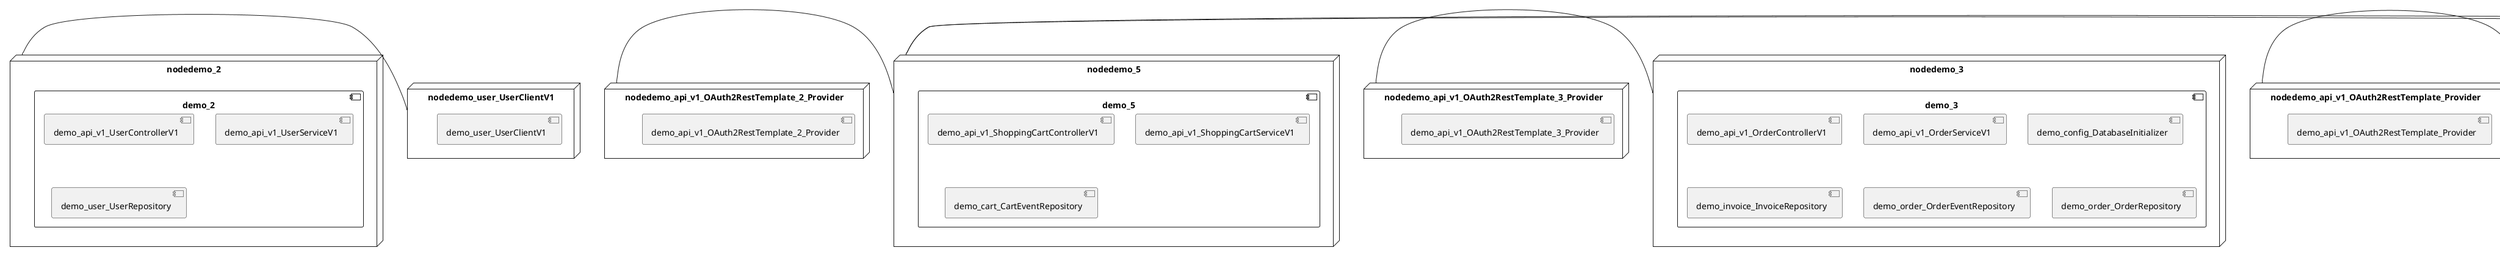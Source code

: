 @startuml
skinparam fixCircleLabelOverlapping true
skinparam componentStyle uml2
node nodedemo {
component demo {
[demo_api_v1_CatalogControllerV1] [[kbastani-spring-cloud-event-sourcing-example.system#_0jhARgavEe-GaPNZk_KCmQ]]
[demo_api_v1_CatalogServiceV1] [[kbastani-spring-cloud-event-sourcing-example.system#_0jhARgavEe-GaPNZk_KCmQ]]
[demo_catalog_CatalogInfoRepository] [[kbastani-spring-cloud-event-sourcing-example.system#_0jhARgavEe-GaPNZk_KCmQ]]
}
}
node nodedemo_2 {
component demo_2 {
[demo_api_v1_UserControllerV1] [[kbastani-spring-cloud-event-sourcing-example.system#_0jhARgavEe-GaPNZk_KCmQ]]
[demo_api_v1_UserServiceV1] [[kbastani-spring-cloud-event-sourcing-example.system#_0jhARgavEe-GaPNZk_KCmQ]]
[demo_user_UserRepository] [[kbastani-spring-cloud-event-sourcing-example.system#_0jhARgavEe-GaPNZk_KCmQ]]
}
}
node nodedemo_3 {
component demo_3 {
[demo_api_v1_OrderControllerV1] [[kbastani-spring-cloud-event-sourcing-example.system#_0jhARgavEe-GaPNZk_KCmQ]]
[demo_api_v1_OrderServiceV1] [[kbastani-spring-cloud-event-sourcing-example.system#_0jhARgavEe-GaPNZk_KCmQ]]
[demo_config_DatabaseInitializer] [[kbastani-spring-cloud-event-sourcing-example.system#_0jhARgavEe-GaPNZk_KCmQ]]
[demo_invoice_InvoiceRepository] [[kbastani-spring-cloud-event-sourcing-example.system#_0jhARgavEe-GaPNZk_KCmQ]]
[demo_order_OrderEventRepository] [[kbastani-spring-cloud-event-sourcing-example.system#_0jhARgavEe-GaPNZk_KCmQ]]
[demo_order_OrderRepository] [[kbastani-spring-cloud-event-sourcing-example.system#_0jhARgavEe-GaPNZk_KCmQ]]
}
}
node nodedemo_4 {
component demo_4 {
[demo_UserController] [[kbastani-spring-cloud-event-sourcing-example.system#_0jhARgavEe-GaPNZk_KCmQ]]
[demo_UserRepository] [[kbastani-spring-cloud-event-sourcing-example.system#_0jhARgavEe-GaPNZk_KCmQ]]
[demo_UserService] [[kbastani-spring-cloud-event-sourcing-example.system#_0jhARgavEe-GaPNZk_KCmQ]]
[demo_login_UserController] [[kbastani-spring-cloud-event-sourcing-example.system#_0jhARgavEe-GaPNZk_KCmQ]]
}
}
node nodedemo_5 {
component demo_5 {
[demo_api_v1_ShoppingCartControllerV1] [[kbastani-spring-cloud-event-sourcing-example.system#_0jhARgavEe-GaPNZk_KCmQ]]
[demo_api_v1_ShoppingCartServiceV1] [[kbastani-spring-cloud-event-sourcing-example.system#_0jhARgavEe-GaPNZk_KCmQ]]
[demo_cart_CartEventRepository] [[kbastani-spring-cloud-event-sourcing-example.system#_0jhARgavEe-GaPNZk_KCmQ]]
}
}
node nodedemo_6 {
component demo_6 {
[demo_account_AccountRepository] [[kbastani-spring-cloud-event-sourcing-example.system#_0jhARgavEe-GaPNZk_KCmQ]]
[demo_api_v1_AccountControllerV1] [[kbastani-spring-cloud-event-sourcing-example.system#_0jhARgavEe-GaPNZk_KCmQ]]
[demo_api_v1_AccountServiceV1] [[kbastani-spring-cloud-event-sourcing-example.system#_0jhARgavEe-GaPNZk_KCmQ]]
}
}
node nodedemo_7 {
component demo_7 {
[DatabaseInitializer] [[kbastani-spring-cloud-event-sourcing-example.system#_0jhARgavEe-GaPNZk_KCmQ]]
}
}
node nodedemo_v1 {
component demo_v1 {
[demo_v1_InventoryControllerV1] [[kbastani-spring-cloud-event-sourcing-example.system#_0jhARgavEe-GaPNZk_KCmQ]]
[demo_v1_InventoryServiceV1] [[kbastani-spring-cloud-event-sourcing-example.system#_0jhARgavEe-GaPNZk_KCmQ]]
}
}
node nodedemo_api_v1_OAuth2RestTemplate_2_Provider {
[demo_api_v1_OAuth2RestTemplate_2_Provider] [[kbastani-spring-cloud-event-sourcing-example.system#_0jhARgavEe-GaPNZk_KCmQ]]
}
node nodedemo_api_v1_OAuth2RestTemplate_3_Provider {
[demo_api_v1_OAuth2RestTemplate_3_Provider] [[kbastani-spring-cloud-event-sourcing-example.system#_0jhARgavEe-GaPNZk_KCmQ]]
}
node nodedemo_api_v1_OAuth2RestTemplate_Provider {
[demo_api_v1_OAuth2RestTemplate_Provider] [[kbastani-spring-cloud-event-sourcing-example.system#_0jhARgavEe-GaPNZk_KCmQ]]
}
node nodedemo_api_v1_RestTemplate_2_Provider {
[demo_api_v1_RestTemplate_2_Provider] [[kbastani-spring-cloud-event-sourcing-example.system#_0jhARgavEe-GaPNZk_KCmQ]]
}
node nodedemo_api_v1_RestTemplate_Provider {
[demo_api_v1_RestTemplate_Provider] [[kbastani-spring-cloud-event-sourcing-example.system#_0jhARgavEe-GaPNZk_KCmQ]]
}
node nodedemo_inventory_InventoryRepository_Provider {
[demo_inventory_InventoryRepository_Provider] [[kbastani-spring-cloud-event-sourcing-example.system#_0jhARgavEe-GaPNZk_KCmQ]]
}
node nodedemo_login_AuthenticationManager_Provider {
[demo_login_AuthenticationManager_Provider] [[kbastani-spring-cloud-event-sourcing-example.system#_0jhARgavEe-GaPNZk_KCmQ]]
}
node nodedemo_login_ClientDetailsService_Provider {
[demo_login_ClientDetailsService_Provider] [[kbastani-spring-cloud-event-sourcing-example.system#_0jhARgavEe-GaPNZk_KCmQ]]
}
node nodedemo_login_HttpSessionSecurityContextRepository_Provider {
[demo_login_HttpSessionSecurityContextRepository_Provider] [[kbastani-spring-cloud-event-sourcing-example.system#_0jhARgavEe-GaPNZk_KCmQ]]
}
node nodedemo_login_LoginController {
[demo_login_LoginController] [[kbastani-spring-cloud-event-sourcing-example.system#_0jhARgavEe-GaPNZk_KCmQ]]
}
node nodedemo_product_ProductRepository_Provider {
[demo_product_ProductRepository_Provider] [[kbastani-spring-cloud-event-sourcing-example.system#_0jhARgavEe-GaPNZk_KCmQ]]
}
node nodedemo_user_UserClientV1 {
[demo_user_UserClientV1] [[kbastani-spring-cloud-event-sourcing-example.system#_0jhARgavEe-GaPNZk_KCmQ]]
}
node nodedemo_v1_Session_Provider {
[demo_v1_Session_Provider] [[kbastani-spring-cloud-event-sourcing-example.system#_0jhARgavEe-GaPNZk_KCmQ]]
}
[nodedemo_2] - [nodedemo_user_UserClientV1]
[nodedemo_api_v1_OAuth2RestTemplate_2_Provider] - [nodedemo_5]
[nodedemo_api_v1_OAuth2RestTemplate_3_Provider] - [nodedemo_3]
[nodedemo_api_v1_OAuth2RestTemplate_Provider] - [nodedemo_6]
[nodedemo_api_v1_RestTemplate_2_Provider] - [nodedemo_5]
[nodedemo_api_v1_RestTemplate_Provider] - [nodedemo_5]
[nodedemo_inventory_InventoryRepository_Provider] - [nodedemo_v1]
[nodedemo_login_AuthenticationManager_Provider] - [nodedemo_login_LoginController]
[nodedemo_login_ClientDetailsService_Provider] - [nodedemo_login_LoginController]
[nodedemo_login_HttpSessionSecurityContextRepository_Provider] - [nodedemo_login_LoginController]
[nodedemo_product_ProductRepository_Provider] - [nodedemo_v1]
[nodedemo_v1_Session_Provider] - [nodedemo_v1]

@enduml
